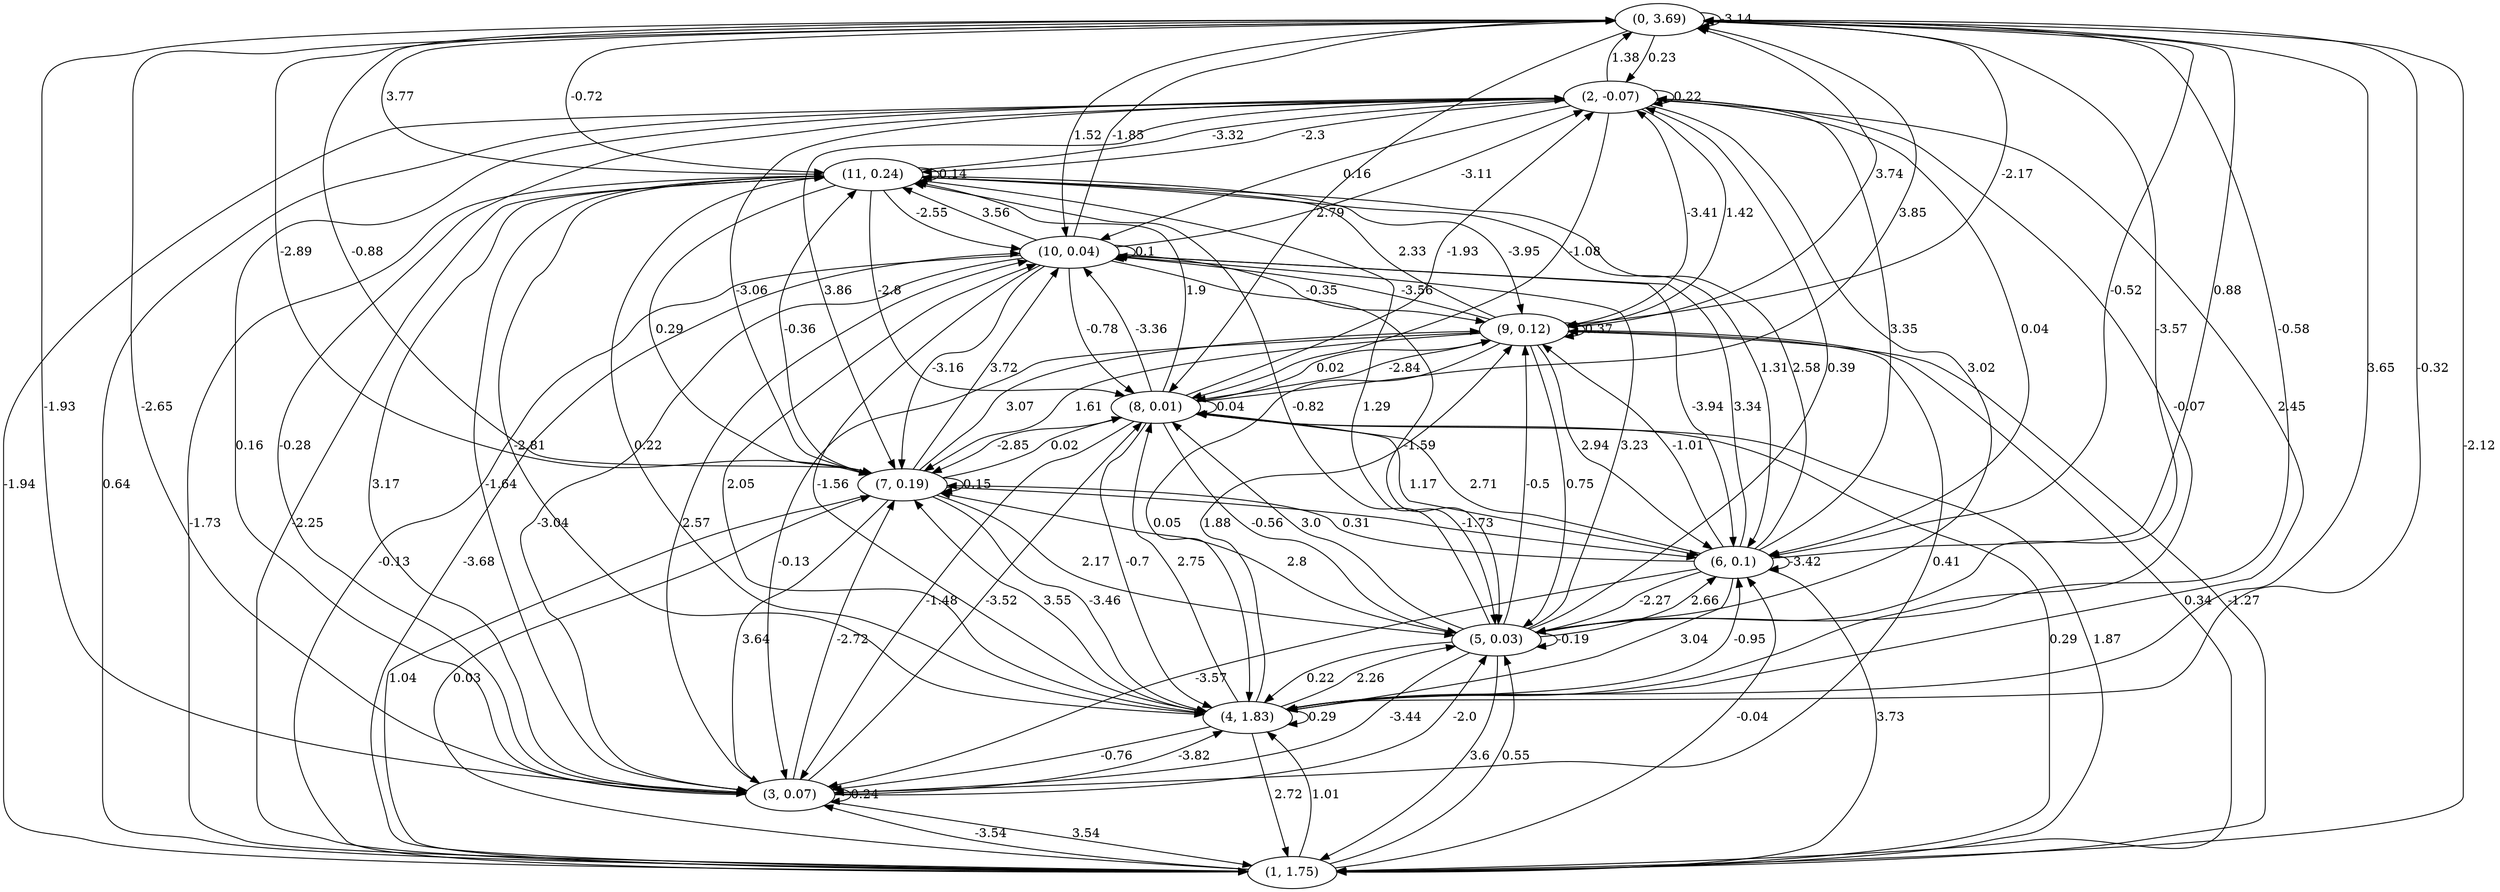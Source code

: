 digraph {
    0 [ label = "(0, 3.69)" ]
    1 [ label = "(1, 1.75)" ]
    2 [ label = "(2, -0.07)" ]
    3 [ label = "(3, 0.07)" ]
    4 [ label = "(4, 1.83)" ]
    5 [ label = "(5, 0.03)" ]
    6 [ label = "(6, 0.1)" ]
    7 [ label = "(7, 0.19)" ]
    8 [ label = "(8, 0.01)" ]
    9 [ label = "(9, 0.12)" ]
    10 [ label = "(10, 0.04)" ]
    11 [ label = "(11, 0.24)" ]
    0 -> 0 [ label = "-3.14" ]
    2 -> 2 [ label = "0.22" ]
    3 -> 3 [ label = "0.24" ]
    4 -> 4 [ label = "0.29" ]
    5 -> 5 [ label = "-0.19" ]
    6 -> 6 [ label = "-3.42" ]
    7 -> 7 [ label = "0.15" ]
    8 -> 8 [ label = "0.04" ]
    9 -> 9 [ label = "0.37" ]
    10 -> 10 [ label = "0.1" ]
    11 -> 11 [ label = "0.14" ]
    1 -> 0 [ label = "-2.12" ]
    2 -> 0 [ label = "1.38" ]
    3 -> 0 [ label = "-2.65" ]
    4 -> 0 [ label = "-0.32" ]
    5 -> 0 [ label = "-0.58" ]
    6 -> 0 [ label = "0.88" ]
    7 -> 0 [ label = "-0.88" ]
    8 -> 0 [ label = "3.85" ]
    9 -> 0 [ label = "3.74" ]
    10 -> 0 [ label = "-1.85" ]
    11 -> 0 [ label = "3.77" ]
    2 -> 1 [ label = "-1.94" ]
    3 -> 1 [ label = "3.54" ]
    4 -> 1 [ label = "2.72" ]
    5 -> 1 [ label = "3.6" ]
    6 -> 1 [ label = "3.73" ]
    7 -> 1 [ label = "1.04" ]
    8 -> 1 [ label = "0.29" ]
    9 -> 1 [ label = "0.34" ]
    10 -> 1 [ label = "-0.13" ]
    11 -> 1 [ label = "-1.73" ]
    0 -> 2 [ label = "0.23" ]
    1 -> 2 [ label = "0.64" ]
    3 -> 2 [ label = "-0.28" ]
    4 -> 2 [ label = "-0.07" ]
    5 -> 2 [ label = "0.39" ]
    6 -> 2 [ label = "3.35" ]
    7 -> 2 [ label = "-3.06" ]
    8 -> 2 [ label = "-1.93" ]
    9 -> 2 [ label = "-3.41" ]
    10 -> 2 [ label = "-3.11" ]
    11 -> 2 [ label = "-3.32" ]
    0 -> 3 [ label = "-1.93" ]
    1 -> 3 [ label = "-3.54" ]
    2 -> 3 [ label = "0.16" ]
    4 -> 3 [ label = "-0.76" ]
    5 -> 3 [ label = "-3.44" ]
    6 -> 3 [ label = "-3.57" ]
    7 -> 3 [ label = "3.64" ]
    8 -> 3 [ label = "-1.48" ]
    9 -> 3 [ label = "-0.13" ]
    10 -> 3 [ label = "-3.04" ]
    11 -> 3 [ label = "3.17" ]
    0 -> 4 [ label = "3.65" ]
    1 -> 4 [ label = "1.01" ]
    2 -> 4 [ label = "2.45" ]
    3 -> 4 [ label = "-3.82" ]
    5 -> 4 [ label = "0.22" ]
    6 -> 4 [ label = "3.04" ]
    7 -> 4 [ label = "-3.46" ]
    8 -> 4 [ label = "-0.7" ]
    9 -> 4 [ label = "0.05" ]
    10 -> 4 [ label = "-1.56" ]
    11 -> 4 [ label = "-2.81" ]
    0 -> 5 [ label = "-3.57" ]
    1 -> 5 [ label = "0.55" ]
    2 -> 5 [ label = "3.02" ]
    3 -> 5 [ label = "-2.0" ]
    4 -> 5 [ label = "2.26" ]
    6 -> 5 [ label = "-2.27" ]
    7 -> 5 [ label = "2.17" ]
    8 -> 5 [ label = "-0.56" ]
    9 -> 5 [ label = "0.75" ]
    10 -> 5 [ label = "-1.59" ]
    11 -> 5 [ label = "1.29" ]
    0 -> 6 [ label = "-0.52" ]
    1 -> 6 [ label = "-0.04" ]
    2 -> 6 [ label = "0.04" ]
    4 -> 6 [ label = "-0.95" ]
    5 -> 6 [ label = "2.66" ]
    7 -> 6 [ label = "-1.73" ]
    8 -> 6 [ label = "1.17" ]
    9 -> 6 [ label = "2.94" ]
    10 -> 6 [ label = "-3.94" ]
    11 -> 6 [ label = "1.31" ]
    0 -> 7 [ label = "-2.89" ]
    1 -> 7 [ label = "0.03" ]
    2 -> 7 [ label = "3.86" ]
    3 -> 7 [ label = "-2.72" ]
    4 -> 7 [ label = "3.55" ]
    5 -> 7 [ label = "2.8" ]
    6 -> 7 [ label = "0.31" ]
    8 -> 7 [ label = "-2.85" ]
    9 -> 7 [ label = "1.61" ]
    10 -> 7 [ label = "-3.16" ]
    11 -> 7 [ label = "0.29" ]
    0 -> 8 [ label = "2.79" ]
    1 -> 8 [ label = "1.87" ]
    2 -> 8 [ label = "-1.08" ]
    3 -> 8 [ label = "-3.52" ]
    4 -> 8 [ label = "2.75" ]
    5 -> 8 [ label = "3.0" ]
    6 -> 8 [ label = "2.71" ]
    7 -> 8 [ label = "0.02" ]
    9 -> 8 [ label = "-2.84" ]
    10 -> 8 [ label = "-0.78" ]
    11 -> 8 [ label = "-2.8" ]
    0 -> 9 [ label = "-2.17" ]
    1 -> 9 [ label = "-1.27" ]
    2 -> 9 [ label = "1.42" ]
    3 -> 9 [ label = "0.41" ]
    4 -> 9 [ label = "1.88" ]
    5 -> 9 [ label = "-0.5" ]
    6 -> 9 [ label = "-1.01" ]
    7 -> 9 [ label = "3.07" ]
    8 -> 9 [ label = "0.02" ]
    10 -> 9 [ label = "-0.35" ]
    11 -> 9 [ label = "-3.95" ]
    0 -> 10 [ label = "1.52" ]
    1 -> 10 [ label = "-3.68" ]
    2 -> 10 [ label = "0.16" ]
    3 -> 10 [ label = "2.57" ]
    4 -> 10 [ label = "2.05" ]
    5 -> 10 [ label = "3.23" ]
    6 -> 10 [ label = "3.34" ]
    7 -> 10 [ label = "3.72" ]
    8 -> 10 [ label = "-3.36" ]
    9 -> 10 [ label = "-3.56" ]
    11 -> 10 [ label = "-2.55" ]
    0 -> 11 [ label = "-0.72" ]
    1 -> 11 [ label = "-2.25" ]
    2 -> 11 [ label = "-2.3" ]
    3 -> 11 [ label = "-1.64" ]
    4 -> 11 [ label = "0.22" ]
    5 -> 11 [ label = "-0.82" ]
    6 -> 11 [ label = "2.58" ]
    7 -> 11 [ label = "-0.36" ]
    8 -> 11 [ label = "1.9" ]
    9 -> 11 [ label = "2.33" ]
    10 -> 11 [ label = "3.56" ]
}

